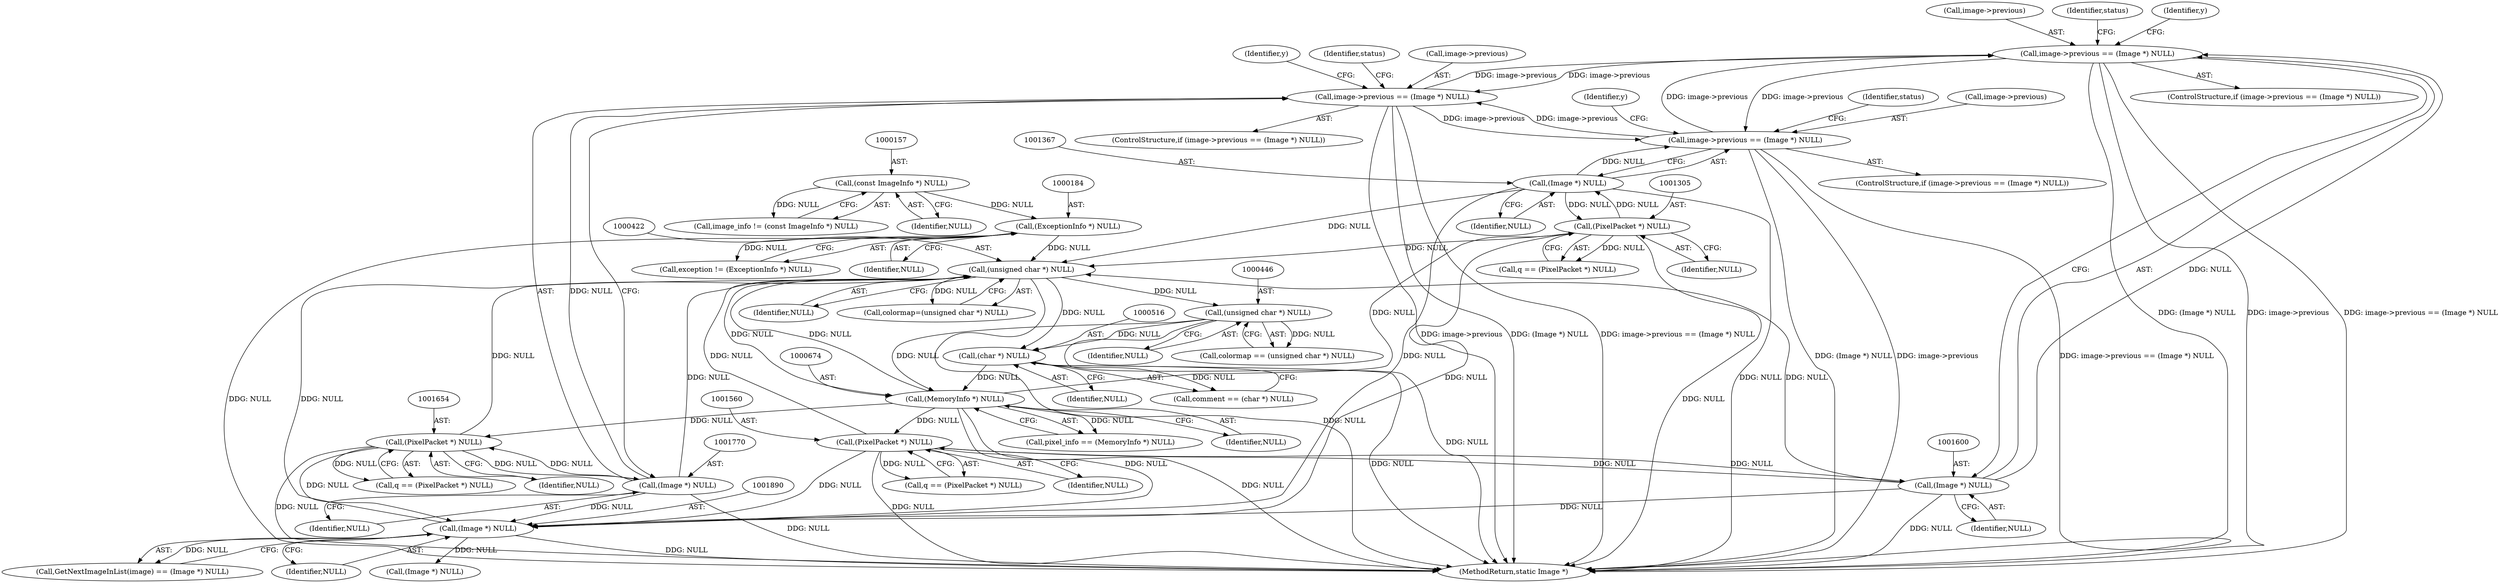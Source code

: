 digraph "0_ImageMagick_73fb0aac5b958521e1511e179ecc0ad49f70ebaf@pointer" {
"1001595" [label="(Call,image->previous == (Image *) NULL)"];
"1001765" [label="(Call,image->previous == (Image *) NULL)"];
"1001595" [label="(Call,image->previous == (Image *) NULL)"];
"1001362" [label="(Call,image->previous == (Image *) NULL)"];
"1001366" [label="(Call,(Image *) NULL)"];
"1001304" [label="(Call,(PixelPacket *) NULL)"];
"1000673" [label="(Call,(MemoryInfo *) NULL)"];
"1000421" [label="(Call,(unsigned char *) NULL)"];
"1000183" [label="(Call,(ExceptionInfo *) NULL)"];
"1000156" [label="(Call,(const ImageInfo *) NULL)"];
"1001769" [label="(Call,(Image *) NULL)"];
"1001653" [label="(Call,(PixelPacket *) NULL)"];
"1001559" [label="(Call,(PixelPacket *) NULL)"];
"1001599" [label="(Call,(Image *) NULL)"];
"1001889" [label="(Call,(Image *) NULL)"];
"1000445" [label="(Call,(unsigned char *) NULL)"];
"1000515" [label="(Call,(char *) NULL)"];
"1000673" [label="(Call,(MemoryInfo *) NULL)"];
"1001366" [label="(Call,(Image *) NULL)"];
"1000517" [label="(Identifier,NULL)"];
"1001596" [label="(Call,image->previous)"];
"1001889" [label="(Call,(Image *) NULL)"];
"1000515" [label="(Call,(char *) NULL)"];
"1001637" [label="(Identifier,y)"];
"1000671" [label="(Call,pixel_info == (MemoryInfo *) NULL)"];
"1001306" [label="(Identifier,NULL)"];
"1001557" [label="(Call,q == (PixelPacket *) NULL)"];
"1001601" [label="(Identifier,NULL)"];
"1000443" [label="(Call,colormap == (unsigned char *) NULL)"];
"1001764" [label="(ControlStructure,if (image->previous == (Image *) NULL))"];
"1001769" [label="(Call,(Image *) NULL)"];
"1001304" [label="(Call,(PixelPacket *) NULL)"];
"1000154" [label="(Call,image_info != (const ImageInfo *) NULL)"];
"1001561" [label="(Identifier,NULL)"];
"1000513" [label="(Call,comment == (char *) NULL)"];
"1001599" [label="(Call,(Image *) NULL)"];
"1001594" [label="(ControlStructure,if (image->previous == (Image *) NULL))"];
"1000423" [label="(Identifier,NULL)"];
"1000181" [label="(Call,exception != (ExceptionInfo *) NULL)"];
"1001936" [label="(MethodReturn,static Image *)"];
"1001368" [label="(Identifier,NULL)"];
"1001559" [label="(Call,(PixelPacket *) NULL)"];
"1001765" [label="(Call,image->previous == (Image *) NULL)"];
"1001371" [label="(Identifier,status)"];
"1001898" [label="(Call,(Image *) NULL)"];
"1001363" [label="(Call,image->previous)"];
"1000156" [label="(Call,(const ImageInfo *) NULL)"];
"1001886" [label="(Call,GetNextImageInList(image) == (Image *) NULL)"];
"1000185" [label="(Identifier,NULL)"];
"1000421" [label="(Call,(unsigned char *) NULL)"];
"1001604" [label="(Identifier,status)"];
"1001543" [label="(Identifier,y)"];
"1001774" [label="(Identifier,status)"];
"1001651" [label="(Call,q == (PixelPacket *) NULL)"];
"1000419" [label="(Call,colormap=(unsigned char *) NULL)"];
"1000158" [label="(Identifier,NULL)"];
"1001595" [label="(Call,image->previous == (Image *) NULL)"];
"1001891" [label="(Identifier,NULL)"];
"1001766" [label="(Call,image->previous)"];
"1000183" [label="(Call,(ExceptionInfo *) NULL)"];
"1001771" [label="(Identifier,NULL)"];
"1000675" [label="(Identifier,NULL)"];
"1000445" [label="(Call,(unsigned char *) NULL)"];
"1001653" [label="(Call,(PixelPacket *) NULL)"];
"1000447" [label="(Identifier,NULL)"];
"1001288" [label="(Identifier,y)"];
"1001361" [label="(ControlStructure,if (image->previous == (Image *) NULL))"];
"1001655" [label="(Identifier,NULL)"];
"1001362" [label="(Call,image->previous == (Image *) NULL)"];
"1001302" [label="(Call,q == (PixelPacket *) NULL)"];
"1001595" -> "1001594"  [label="AST: "];
"1001595" -> "1001599"  [label="CFG: "];
"1001596" -> "1001595"  [label="AST: "];
"1001599" -> "1001595"  [label="AST: "];
"1001604" -> "1001595"  [label="CFG: "];
"1001543" -> "1001595"  [label="CFG: "];
"1001595" -> "1001936"  [label="DDG: (Image *) NULL"];
"1001595" -> "1001936"  [label="DDG: image->previous"];
"1001595" -> "1001936"  [label="DDG: image->previous == (Image *) NULL"];
"1001595" -> "1001362"  [label="DDG: image->previous"];
"1001765" -> "1001595"  [label="DDG: image->previous"];
"1001362" -> "1001595"  [label="DDG: image->previous"];
"1001599" -> "1001595"  [label="DDG: NULL"];
"1001595" -> "1001765"  [label="DDG: image->previous"];
"1001765" -> "1001764"  [label="AST: "];
"1001765" -> "1001769"  [label="CFG: "];
"1001766" -> "1001765"  [label="AST: "];
"1001769" -> "1001765"  [label="AST: "];
"1001774" -> "1001765"  [label="CFG: "];
"1001637" -> "1001765"  [label="CFG: "];
"1001765" -> "1001936"  [label="DDG: image->previous"];
"1001765" -> "1001936"  [label="DDG: (Image *) NULL"];
"1001765" -> "1001936"  [label="DDG: image->previous == (Image *) NULL"];
"1001765" -> "1001362"  [label="DDG: image->previous"];
"1001362" -> "1001765"  [label="DDG: image->previous"];
"1001769" -> "1001765"  [label="DDG: NULL"];
"1001362" -> "1001361"  [label="AST: "];
"1001362" -> "1001366"  [label="CFG: "];
"1001363" -> "1001362"  [label="AST: "];
"1001366" -> "1001362"  [label="AST: "];
"1001371" -> "1001362"  [label="CFG: "];
"1001288" -> "1001362"  [label="CFG: "];
"1001362" -> "1001936"  [label="DDG: (Image *) NULL"];
"1001362" -> "1001936"  [label="DDG: image->previous"];
"1001362" -> "1001936"  [label="DDG: image->previous == (Image *) NULL"];
"1001366" -> "1001362"  [label="DDG: NULL"];
"1001366" -> "1001368"  [label="CFG: "];
"1001367" -> "1001366"  [label="AST: "];
"1001368" -> "1001366"  [label="AST: "];
"1001366" -> "1001936"  [label="DDG: NULL"];
"1001366" -> "1000421"  [label="DDG: NULL"];
"1001366" -> "1001304"  [label="DDG: NULL"];
"1001304" -> "1001366"  [label="DDG: NULL"];
"1001366" -> "1001889"  [label="DDG: NULL"];
"1001304" -> "1001302"  [label="AST: "];
"1001304" -> "1001306"  [label="CFG: "];
"1001305" -> "1001304"  [label="AST: "];
"1001306" -> "1001304"  [label="AST: "];
"1001302" -> "1001304"  [label="CFG: "];
"1001304" -> "1001936"  [label="DDG: NULL"];
"1001304" -> "1000421"  [label="DDG: NULL"];
"1001304" -> "1001302"  [label="DDG: NULL"];
"1000673" -> "1001304"  [label="DDG: NULL"];
"1001304" -> "1001889"  [label="DDG: NULL"];
"1000673" -> "1000671"  [label="AST: "];
"1000673" -> "1000675"  [label="CFG: "];
"1000674" -> "1000673"  [label="AST: "];
"1000675" -> "1000673"  [label="AST: "];
"1000671" -> "1000673"  [label="CFG: "];
"1000673" -> "1001936"  [label="DDG: NULL"];
"1000673" -> "1000421"  [label="DDG: NULL"];
"1000673" -> "1000671"  [label="DDG: NULL"];
"1000421" -> "1000673"  [label="DDG: NULL"];
"1000445" -> "1000673"  [label="DDG: NULL"];
"1000515" -> "1000673"  [label="DDG: NULL"];
"1000673" -> "1001559"  [label="DDG: NULL"];
"1000673" -> "1001653"  [label="DDG: NULL"];
"1000673" -> "1001889"  [label="DDG: NULL"];
"1000421" -> "1000419"  [label="AST: "];
"1000421" -> "1000423"  [label="CFG: "];
"1000422" -> "1000421"  [label="AST: "];
"1000423" -> "1000421"  [label="AST: "];
"1000419" -> "1000421"  [label="CFG: "];
"1000421" -> "1001936"  [label="DDG: NULL"];
"1000421" -> "1000419"  [label="DDG: NULL"];
"1000183" -> "1000421"  [label="DDG: NULL"];
"1001769" -> "1000421"  [label="DDG: NULL"];
"1001559" -> "1000421"  [label="DDG: NULL"];
"1001889" -> "1000421"  [label="DDG: NULL"];
"1001653" -> "1000421"  [label="DDG: NULL"];
"1001599" -> "1000421"  [label="DDG: NULL"];
"1000421" -> "1000445"  [label="DDG: NULL"];
"1000421" -> "1000515"  [label="DDG: NULL"];
"1000183" -> "1000181"  [label="AST: "];
"1000183" -> "1000185"  [label="CFG: "];
"1000184" -> "1000183"  [label="AST: "];
"1000185" -> "1000183"  [label="AST: "];
"1000181" -> "1000183"  [label="CFG: "];
"1000183" -> "1001936"  [label="DDG: NULL"];
"1000183" -> "1000181"  [label="DDG: NULL"];
"1000156" -> "1000183"  [label="DDG: NULL"];
"1000156" -> "1000154"  [label="AST: "];
"1000156" -> "1000158"  [label="CFG: "];
"1000157" -> "1000156"  [label="AST: "];
"1000158" -> "1000156"  [label="AST: "];
"1000154" -> "1000156"  [label="CFG: "];
"1000156" -> "1000154"  [label="DDG: NULL"];
"1001769" -> "1001771"  [label="CFG: "];
"1001770" -> "1001769"  [label="AST: "];
"1001771" -> "1001769"  [label="AST: "];
"1001769" -> "1001936"  [label="DDG: NULL"];
"1001769" -> "1001653"  [label="DDG: NULL"];
"1001653" -> "1001769"  [label="DDG: NULL"];
"1001769" -> "1001889"  [label="DDG: NULL"];
"1001653" -> "1001651"  [label="AST: "];
"1001653" -> "1001655"  [label="CFG: "];
"1001654" -> "1001653"  [label="AST: "];
"1001655" -> "1001653"  [label="AST: "];
"1001651" -> "1001653"  [label="CFG: "];
"1001653" -> "1001936"  [label="DDG: NULL"];
"1001653" -> "1001651"  [label="DDG: NULL"];
"1001653" -> "1001889"  [label="DDG: NULL"];
"1001559" -> "1001557"  [label="AST: "];
"1001559" -> "1001561"  [label="CFG: "];
"1001560" -> "1001559"  [label="AST: "];
"1001561" -> "1001559"  [label="AST: "];
"1001557" -> "1001559"  [label="CFG: "];
"1001559" -> "1001936"  [label="DDG: NULL"];
"1001559" -> "1001557"  [label="DDG: NULL"];
"1001599" -> "1001559"  [label="DDG: NULL"];
"1001559" -> "1001599"  [label="DDG: NULL"];
"1001559" -> "1001889"  [label="DDG: NULL"];
"1001599" -> "1001601"  [label="CFG: "];
"1001600" -> "1001599"  [label="AST: "];
"1001601" -> "1001599"  [label="AST: "];
"1001599" -> "1001936"  [label="DDG: NULL"];
"1001599" -> "1001889"  [label="DDG: NULL"];
"1001889" -> "1001886"  [label="AST: "];
"1001889" -> "1001891"  [label="CFG: "];
"1001890" -> "1001889"  [label="AST: "];
"1001891" -> "1001889"  [label="AST: "];
"1001886" -> "1001889"  [label="CFG: "];
"1001889" -> "1001936"  [label="DDG: NULL"];
"1001889" -> "1001886"  [label="DDG: NULL"];
"1001889" -> "1001898"  [label="DDG: NULL"];
"1000445" -> "1000443"  [label="AST: "];
"1000445" -> "1000447"  [label="CFG: "];
"1000446" -> "1000445"  [label="AST: "];
"1000447" -> "1000445"  [label="AST: "];
"1000443" -> "1000445"  [label="CFG: "];
"1000445" -> "1001936"  [label="DDG: NULL"];
"1000445" -> "1000443"  [label="DDG: NULL"];
"1000445" -> "1000515"  [label="DDG: NULL"];
"1000515" -> "1000513"  [label="AST: "];
"1000515" -> "1000517"  [label="CFG: "];
"1000516" -> "1000515"  [label="AST: "];
"1000517" -> "1000515"  [label="AST: "];
"1000513" -> "1000515"  [label="CFG: "];
"1000515" -> "1001936"  [label="DDG: NULL"];
"1000515" -> "1000513"  [label="DDG: NULL"];
}
